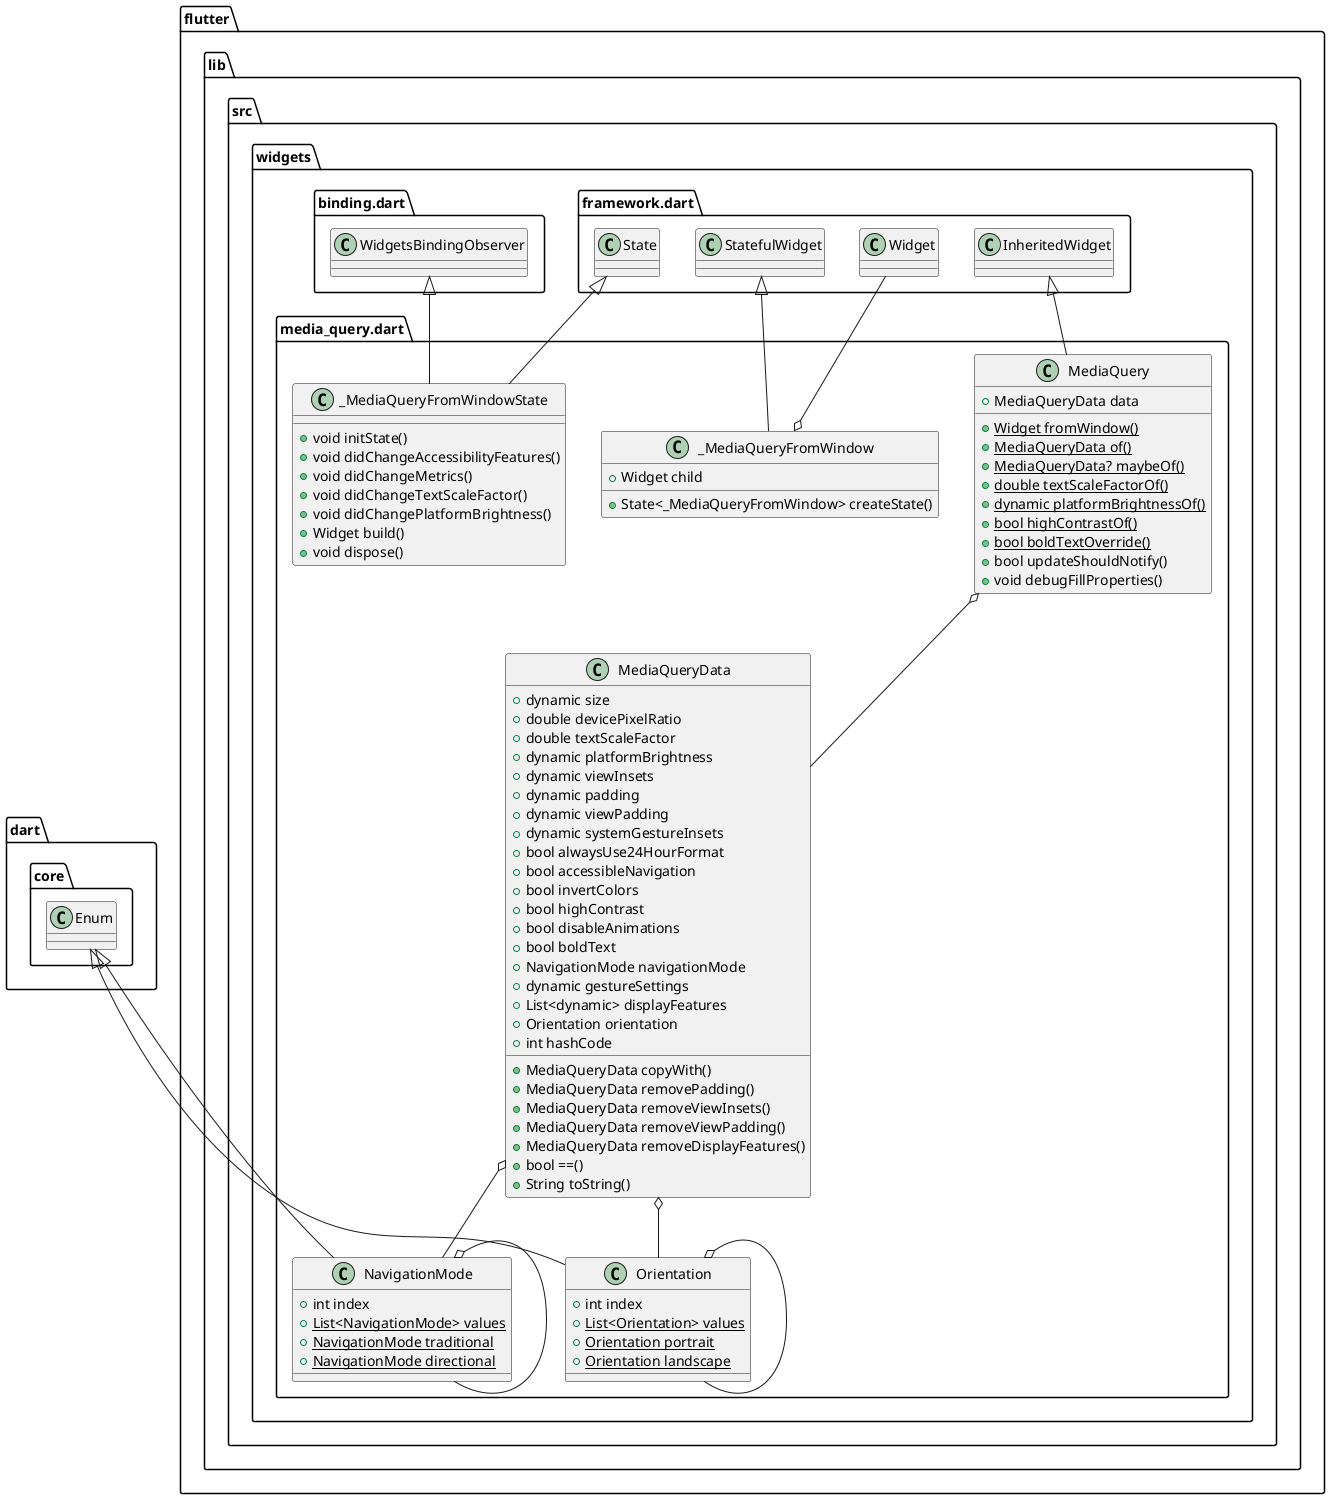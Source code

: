 @startuml
set namespaceSeparator ::

class "flutter::lib::src::widgets::media_query.dart::MediaQueryData" {
  +dynamic size
  +double devicePixelRatio
  +double textScaleFactor
  +dynamic platformBrightness
  +dynamic viewInsets
  +dynamic padding
  +dynamic viewPadding
  +dynamic systemGestureInsets
  +bool alwaysUse24HourFormat
  +bool accessibleNavigation
  +bool invertColors
  +bool highContrast
  +bool disableAnimations
  +bool boldText
  +NavigationMode navigationMode
  +dynamic gestureSettings
  +List<dynamic> displayFeatures
  +Orientation orientation
  +int hashCode
  +MediaQueryData copyWith()
  +MediaQueryData removePadding()
  +MediaQueryData removeViewInsets()
  +MediaQueryData removeViewPadding()
  +MediaQueryData removeDisplayFeatures()
  +bool ==()
  +String toString()
}

"flutter::lib::src::widgets::media_query.dart::MediaQueryData" o-- "flutter::lib::src::widgets::media_query.dart::NavigationMode"
"flutter::lib::src::widgets::media_query.dart::MediaQueryData" o-- "flutter::lib::src::widgets::media_query.dart::Orientation"

class "flutter::lib::src::widgets::media_query.dart::MediaQuery" {
  +MediaQueryData data
  {static} +Widget fromWindow()
  {static} +MediaQueryData of()
  {static} +MediaQueryData? maybeOf()
  {static} +double textScaleFactorOf()
  {static} +dynamic platformBrightnessOf()
  {static} +bool highContrastOf()
  {static} +bool boldTextOverride()
  +bool updateShouldNotify()
  +void debugFillProperties()
}

"flutter::lib::src::widgets::media_query.dart::MediaQuery" o-- "flutter::lib::src::widgets::media_query.dart::MediaQueryData"
"flutter::lib::src::widgets::framework.dart::InheritedWidget" <|-- "flutter::lib::src::widgets::media_query.dart::MediaQuery"

class "flutter::lib::src::widgets::media_query.dart::_MediaQueryFromWindow" {
  +Widget child
  +State<_MediaQueryFromWindow> createState()
}

"flutter::lib::src::widgets::media_query.dart::_MediaQueryFromWindow" o-- "flutter::lib::src::widgets::framework.dart::Widget"
"flutter::lib::src::widgets::framework.dart::StatefulWidget" <|-- "flutter::lib::src::widgets::media_query.dart::_MediaQueryFromWindow"

class "flutter::lib::src::widgets::media_query.dart::_MediaQueryFromWindowState" {
  +void initState()
  +void didChangeAccessibilityFeatures()
  +void didChangeMetrics()
  +void didChangeTextScaleFactor()
  +void didChangePlatformBrightness()
  +Widget build()
  +void dispose()
}

"flutter::lib::src::widgets::framework.dart::State" <|-- "flutter::lib::src::widgets::media_query.dart::_MediaQueryFromWindowState"
"flutter::lib::src::widgets::binding.dart::WidgetsBindingObserver" <|-- "flutter::lib::src::widgets::media_query.dart::_MediaQueryFromWindowState"

class "flutter::lib::src::widgets::media_query.dart::Orientation" {
  +int index
  {static} +List<Orientation> values
  {static} +Orientation portrait
  {static} +Orientation landscape
}

"flutter::lib::src::widgets::media_query.dart::Orientation" o-- "flutter::lib::src::widgets::media_query.dart::Orientation"
"dart::core::Enum" <|-- "flutter::lib::src::widgets::media_query.dart::Orientation"

class "flutter::lib::src::widgets::media_query.dart::NavigationMode" {
  +int index
  {static} +List<NavigationMode> values
  {static} +NavigationMode traditional
  {static} +NavigationMode directional
}

"flutter::lib::src::widgets::media_query.dart::NavigationMode" o-- "flutter::lib::src::widgets::media_query.dart::NavigationMode"
"dart::core::Enum" <|-- "flutter::lib::src::widgets::media_query.dart::NavigationMode"


@enduml